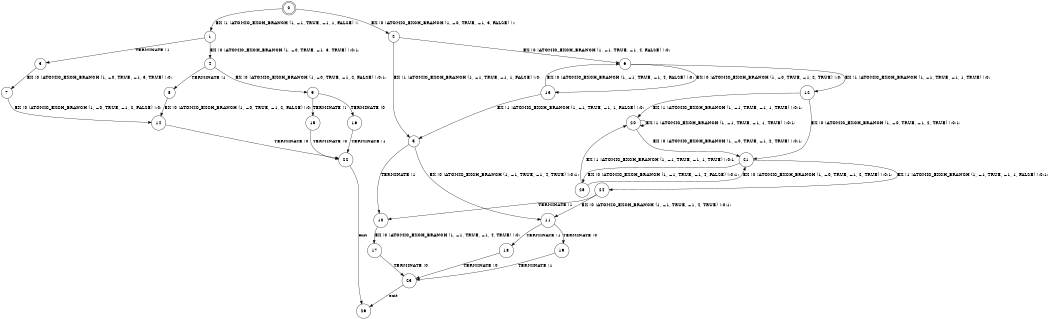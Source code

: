 digraph BCG {
size = "7, 10.5";
center = TRUE;
node [shape = circle];
0 [peripheries = 2];
0 -> 1 [label = "EX !1 !ATOMIC_EXCH_BRANCH (1, +1, TRUE, +1, 1, FALSE) !::"];
0 -> 2 [label = "EX !0 !ATOMIC_EXCH_BRANCH (1, +0, TRUE, +1, 3, FALSE) !::"];
1 -> 3 [label = "TERMINATE !1"];
1 -> 4 [label = "EX !0 !ATOMIC_EXCH_BRANCH (1, +0, TRUE, +1, 3, TRUE) !:0:1:"];
2 -> 5 [label = "EX !1 !ATOMIC_EXCH_BRANCH (1, +1, TRUE, +1, 1, FALSE) !:0:"];
2 -> 6 [label = "EX !0 !ATOMIC_EXCH_BRANCH (1, +1, TRUE, +1, 4, FALSE) !:0:"];
3 -> 7 [label = "EX !0 !ATOMIC_EXCH_BRANCH (1, +0, TRUE, +1, 3, TRUE) !:0:"];
4 -> 8 [label = "TERMINATE !1"];
4 -> 9 [label = "EX !0 !ATOMIC_EXCH_BRANCH (1, +0, TRUE, +1, 2, FALSE) !:0:1:"];
5 -> 10 [label = "TERMINATE !1"];
5 -> 11 [label = "EX !0 !ATOMIC_EXCH_BRANCH (1, +1, TRUE, +1, 4, TRUE) !:0:1:"];
6 -> 12 [label = "EX !1 !ATOMIC_EXCH_BRANCH (1, +1, TRUE, +1, 1, TRUE) !:0:"];
6 -> 13 [label = "EX !0 !ATOMIC_EXCH_BRANCH (1, +0, TRUE, +1, 2, TRUE) !:0:"];
7 -> 14 [label = "EX !0 !ATOMIC_EXCH_BRANCH (1, +0, TRUE, +1, 2, FALSE) !:0:"];
8 -> 14 [label = "EX !0 !ATOMIC_EXCH_BRANCH (1, +0, TRUE, +1, 2, FALSE) !:0:"];
9 -> 15 [label = "TERMINATE !1"];
9 -> 16 [label = "TERMINATE !0"];
10 -> 17 [label = "EX !0 !ATOMIC_EXCH_BRANCH (1, +1, TRUE, +1, 4, TRUE) !:0:"];
11 -> 18 [label = "TERMINATE !1"];
11 -> 19 [label = "TERMINATE !0"];
12 -> 20 [label = "EX !1 !ATOMIC_EXCH_BRANCH (1, +1, TRUE, +1, 1, TRUE) !:0:1:"];
12 -> 21 [label = "EX !0 !ATOMIC_EXCH_BRANCH (1, +0, TRUE, +1, 2, TRUE) !:0:1:"];
13 -> 5 [label = "EX !1 !ATOMIC_EXCH_BRANCH (1, +1, TRUE, +1, 1, FALSE) !:0:"];
13 -> 6 [label = "EX !0 !ATOMIC_EXCH_BRANCH (1, +1, TRUE, +1, 4, FALSE) !:0:"];
14 -> 22 [label = "TERMINATE !0"];
15 -> 22 [label = "TERMINATE !0"];
16 -> 22 [label = "TERMINATE !1"];
17 -> 23 [label = "TERMINATE !0"];
18 -> 23 [label = "TERMINATE !0"];
19 -> 23 [label = "TERMINATE !1"];
20 -> 20 [label = "EX !1 !ATOMIC_EXCH_BRANCH (1, +1, TRUE, +1, 1, TRUE) !:0:1:"];
20 -> 21 [label = "EX !0 !ATOMIC_EXCH_BRANCH (1, +0, TRUE, +1, 2, TRUE) !:0:1:"];
21 -> 24 [label = "EX !1 !ATOMIC_EXCH_BRANCH (1, +1, TRUE, +1, 1, FALSE) !:0:1:"];
21 -> 25 [label = "EX !0 !ATOMIC_EXCH_BRANCH (1, +1, TRUE, +1, 4, FALSE) !:0:1:"];
22 -> 26 [label = "exit"];
23 -> 26 [label = "exit"];
24 -> 10 [label = "TERMINATE !1"];
24 -> 11 [label = "EX !0 !ATOMIC_EXCH_BRANCH (1, +1, TRUE, +1, 4, TRUE) !:0:1:"];
25 -> 20 [label = "EX !1 !ATOMIC_EXCH_BRANCH (1, +1, TRUE, +1, 1, TRUE) !:0:1:"];
25 -> 21 [label = "EX !0 !ATOMIC_EXCH_BRANCH (1, +0, TRUE, +1, 2, TRUE) !:0:1:"];
}
